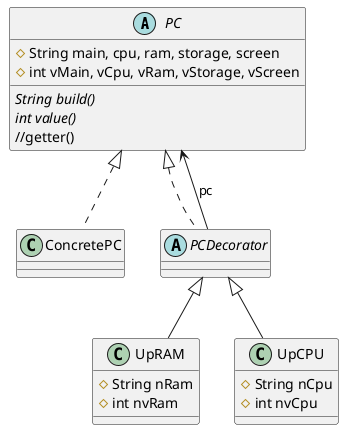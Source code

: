 @startuml

abstract class PC{
    # String main, cpu, ram, storage, screen
    # int vMain, vCpu, vRam, vStorage, vScreen
    {abstract} String build()
    {abstract} int value()
    //getter()
}
class ConcretePC
abstract class PCDecorator
class UpRAM{
    # String nRam
    # int nvRam
}
class UpCPU{
    # String nCpu
    # int nvCpu
}

PC <|.. ConcretePC
PC <|.. PCDecorator
PCDecorator <|-- UpRAM
PCDecorator <|-- UpCPU
PCDecorator --> PC : pc

@enduml